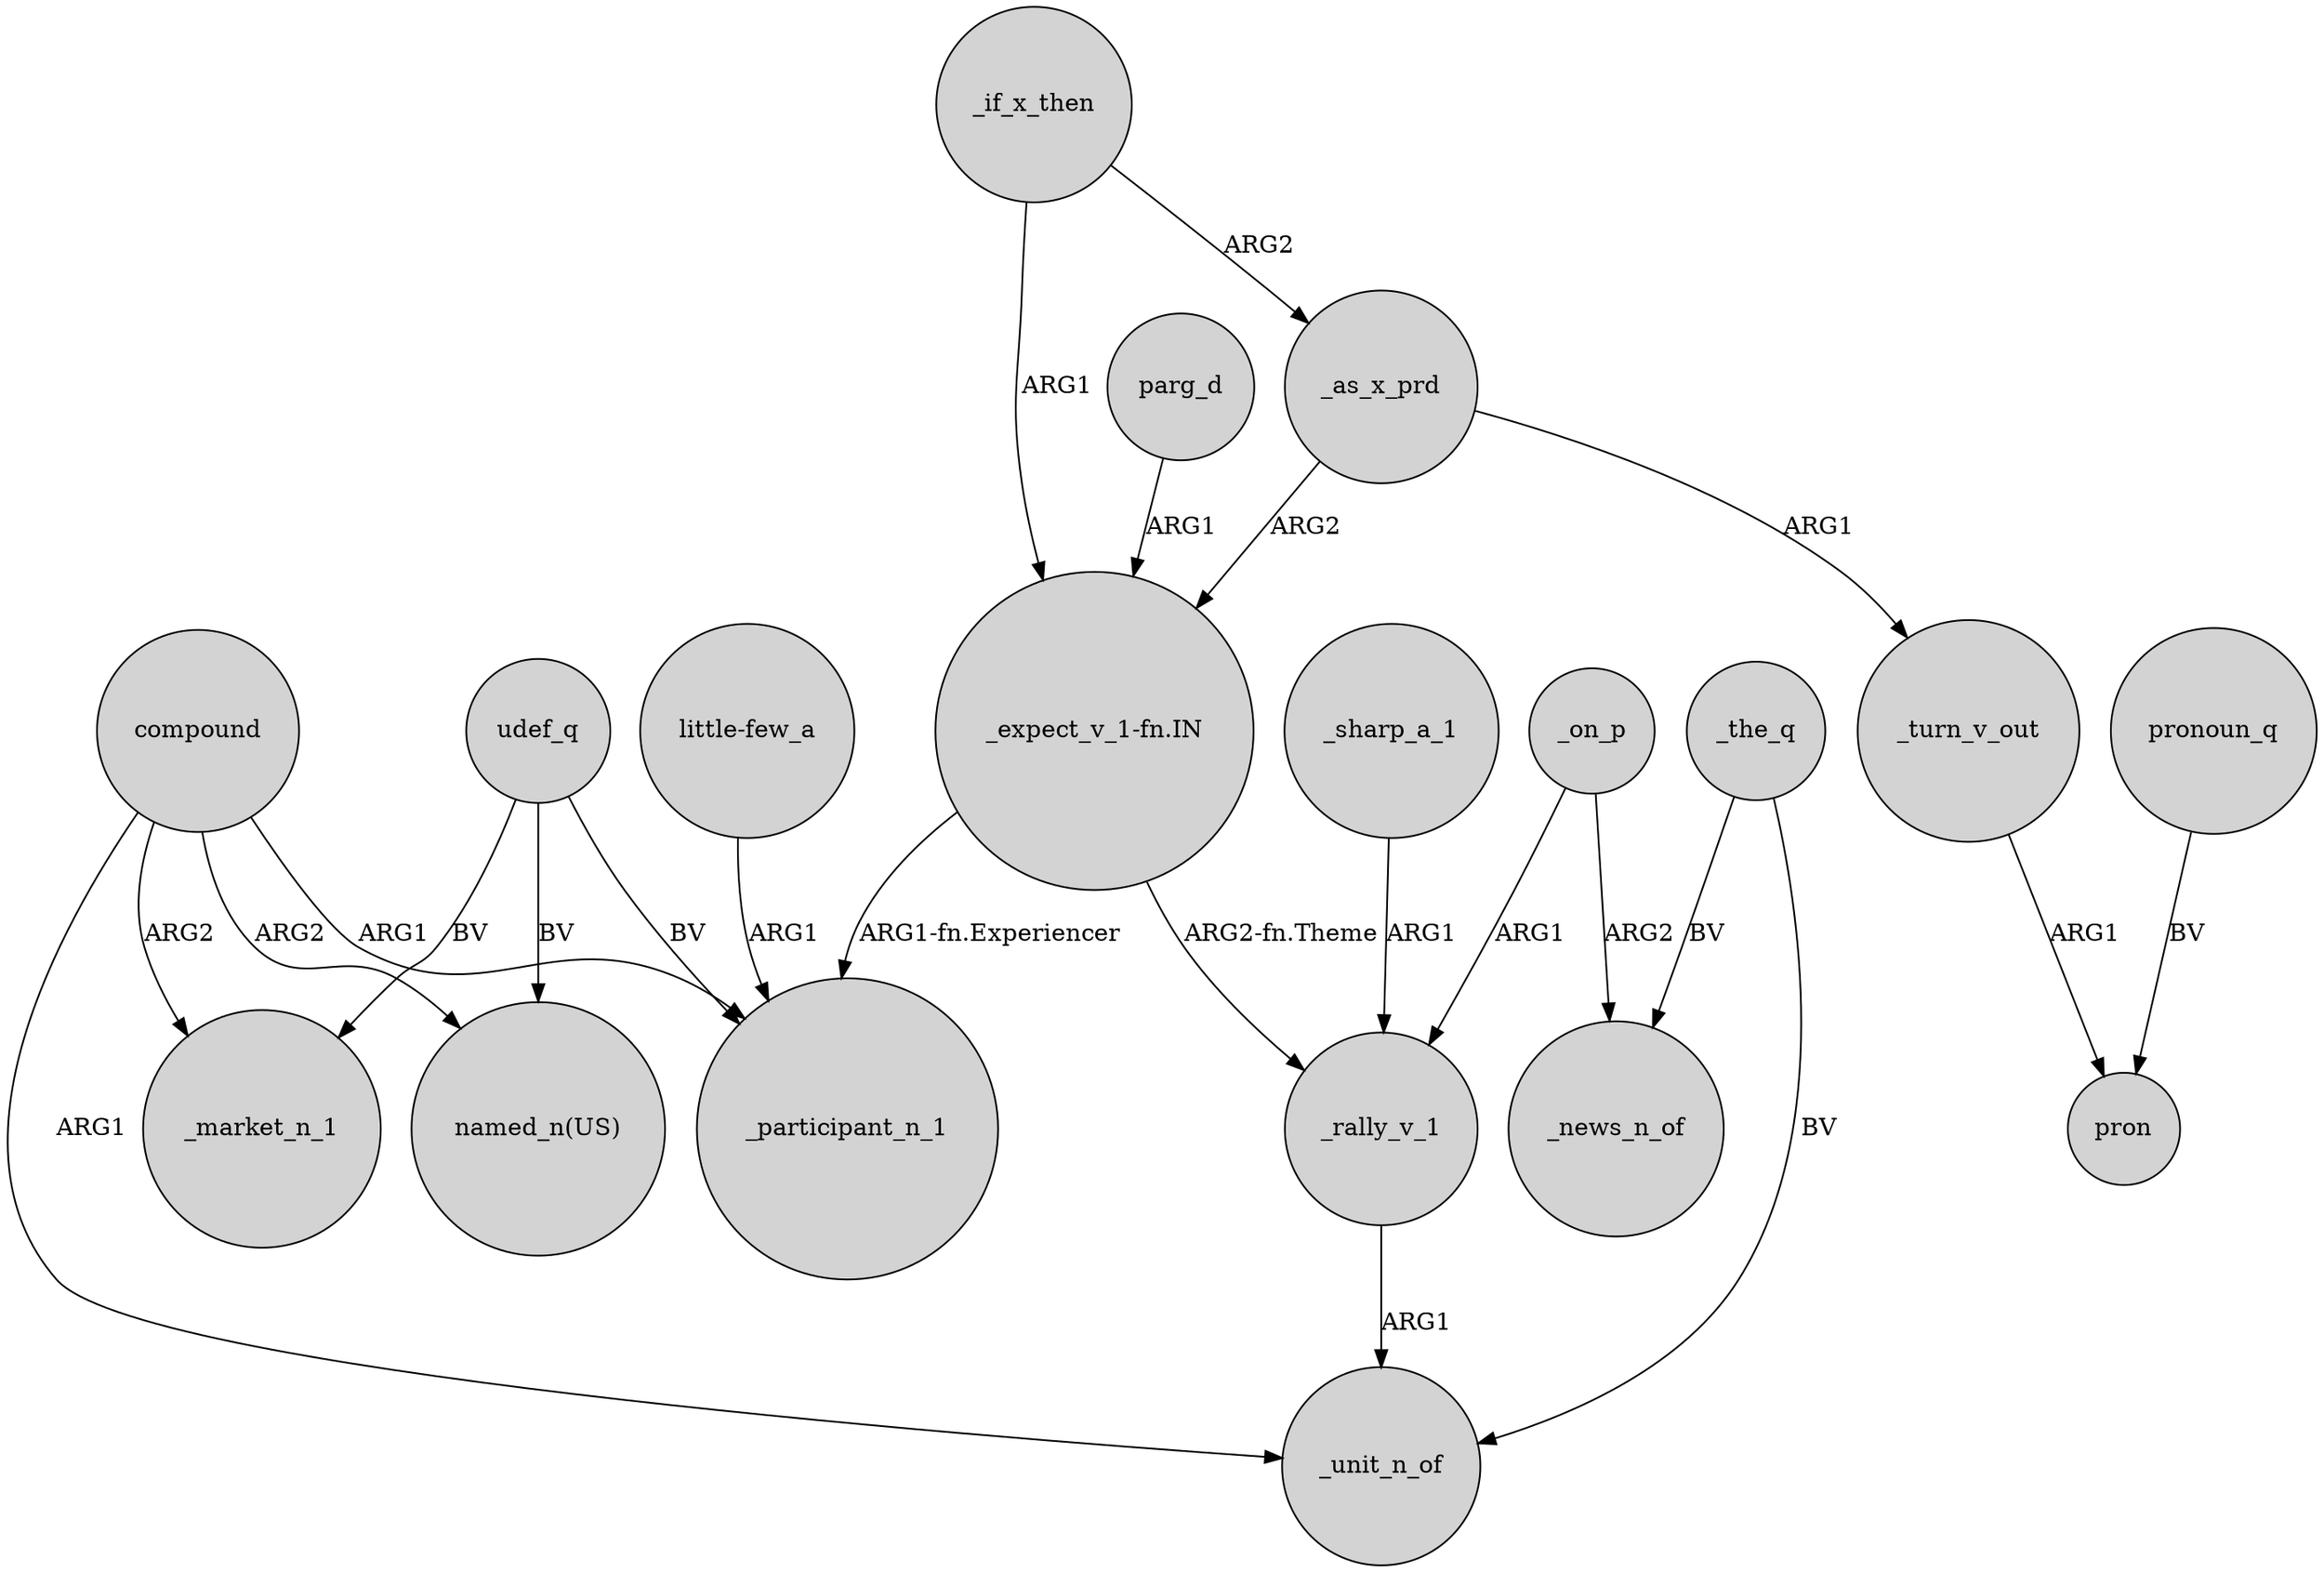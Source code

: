 digraph {
	node [shape=circle style=filled]
	compound -> _market_n_1 [label=ARG2]
	_if_x_then -> "_expect_v_1-fn.IN" [label=ARG1]
	_on_p -> _rally_v_1 [label=ARG1]
	udef_q -> "named_n(US)" [label=BV]
	udef_q -> _participant_n_1 [label=BV]
	_turn_v_out -> pron [label=ARG1]
	compound -> _unit_n_of [label=ARG1]
	compound -> _participant_n_1 [label=ARG1]
	"little-few_a" -> _participant_n_1 [label=ARG1]
	_as_x_prd -> "_expect_v_1-fn.IN" [label=ARG2]
	udef_q -> _market_n_1 [label=BV]
	compound -> "named_n(US)" [label=ARG2]
	_rally_v_1 -> _unit_n_of [label=ARG1]
	_sharp_a_1 -> _rally_v_1 [label=ARG1]
	pronoun_q -> pron [label=BV]
	"_expect_v_1-fn.IN" -> _rally_v_1 [label="ARG2-fn.Theme"]
	parg_d -> "_expect_v_1-fn.IN" [label=ARG1]
	_as_x_prd -> _turn_v_out [label=ARG1]
	_the_q -> _news_n_of [label=BV]
	"_expect_v_1-fn.IN" -> _participant_n_1 [label="ARG1-fn.Experiencer"]
	_on_p -> _news_n_of [label=ARG2]
	_if_x_then -> _as_x_prd [label=ARG2]
	_the_q -> _unit_n_of [label=BV]
}

